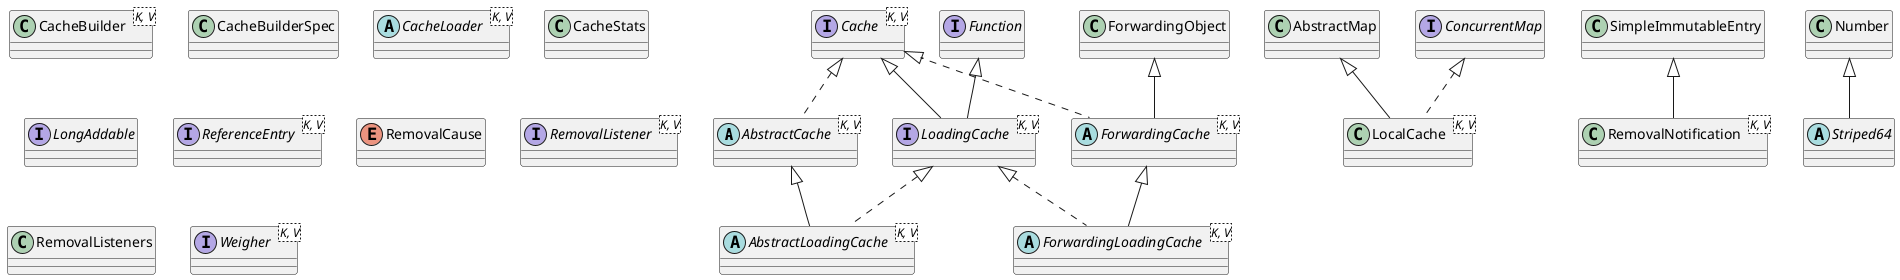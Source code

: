 @startuml

abstract class AbstractCache<K, V> implements Cache
abstract class AbstractLoadingCache<K, V> extends AbstractCache implements LoadingCache
interface Cache<K, V>
 class CacheBuilder<K, V>
 class CacheBuilderSpec
abstract class CacheLoader<K, V>
 class CacheStats
abstract class ForwardingCache<K, V> extends ForwardingObject implements Cache
abstract class ForwardingLoadingCache<K, V> extends ForwardingCache implements LoadingCache
interface LoadingCache<K, V> extends Cache, Function
class LocalCache<K, V> extends AbstractMap implements ConcurrentMap
interface LongAddable



interface ReferenceEntry<K, V>
enum RemovalCause
interface RemovalListener<K, V>
 class RemovalListeners
 class RemovalNotification<K, V> extends SimpleImmutableEntry
abstract class Striped64 extends Number
interface Weigher<K, V>


@enduml